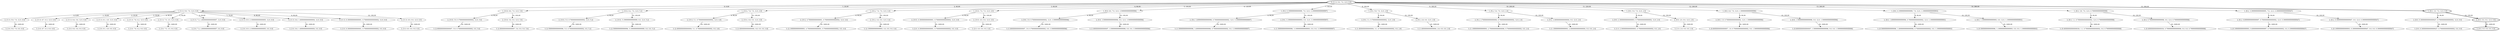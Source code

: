 strict digraph G {
  1 [ style="solid" label="2; [11.0, 9.0, 7.0, 12.0, 6.0]" ];
  2 [ style="solid" label="3; [3.0, 9.0, 7.0, 0.0, 6.0]" ];
  3 [ style="solid" label="1; [11.0, 9.0, 7.0, 12.0, 6.0]" ];
  4 [ style="solid" label="2; [11.0, 8.7, 6.3, 12.0, 6.0]" ];
  5 [ style="solid" label="3; [3.0, 8.7, 6.3, 0.0, 6.0]" ];
  6 [ style="solid" label="2; [11.0, 8.4, 5.6, 12.0, 6.0]" ];
  7 [ style="solid" label="3; [3.0, 8.4, 5.6, 0.0, 6.0]" ];
  8 [ style="solid" label="2; [11.0, 8.1, 4.9, 12.0, 6.0]" ];
  9 [ style="solid" label="3; [3.0, 8.1, 4.9, 0.0, 6.0]" ];
  10 [ style="solid" label="2; [11.0, 7.8, 4.2, 12.0, 6.0]" ];
  11 [ style="solid" label="3; [3.0, 7.8, 4.2, 0.0, 6.0]" ];
  12 [ style="solid" label="2; [11.0, 7.5, 3.5, 12.0, 6.0]" ];
  13 [ style="solid" label="3; [3.0, 7.5, 3.5, 0.0, 6.0]" ];
  14 [ style="solid" label="2; [11.0, 7.2, 2.8000000000000007, 12.0, 6.0]" ];
  15 [ style="solid" label="3; [3.0, 7.2, 2.8000000000000007, 0.0, 6.0]" ];
  16 [ style="solid" label="2; [11.0, 6.9, 2.1000000000000005, 12.0, 6.0]" ];
  17 [ style="solid" label="3; [3.0, 6.9, 2.1000000000000005, 0.0, 6.0]" ];
  18 [ style="solid" label="2; [11.0, 6.6, 1.4000000000000004, 12.0, 6.0]" ];
  19 [ style="solid" label="3; [3.0, 6.6, 1.4000000000000004, 0.0, 6.0]" ];
  20 [ style="solid" label="2; [11.0, 6.300000000000001, 0.7000000000000002, 12.0, 6.0]" ];
  21 [ style="solid" label="3; [3.0, 6.300000000000001, 0.7000000000000002, 0.0, 6.0]" ];
  22 [ style="solid" label="2; [11.0, 6.0, 0.0, 12.0, 6.0]" ];
  23 [ style="solid" label="3; [3.0, 6.0, 0.0, 0.0, 6.0]" ];
  24 [ style="bold" label="0; [11.0, 9.0, 7.0, 12.0, 6.0]" ];
  25 [ style="solid" label="2; [10.8, 5.9, 0.7000000000000002, 12.0, 5.6]" ];
  26 [ style="solid" label="3; [2.8000000000000007, 5.9, 0.7000000000000002, 0.0, 5.6]" ];
  27 [ style="solid" label="1; [10.8, 8.6, 7.0, 12.0, 5.6]" ];
  28 [ style="solid" label="2; [10.8, 5.6, 0.0, 12.0, 5.6]" ];
  29 [ style="solid" label="3; [2.8000000000000007, 5.6, 0.0, 0.0, 5.6]" ];
  30 [ style="solid" label="2; [10.6, 5.5, 0.7000000000000002, 12.0, 5.2]" ];
  31 [ style="solid" label="3; [2.5999999999999996, 5.5, 0.7000000000000002, 0.0, 5.2]" ];
  32 [ style="solid" label="1; [10.6, 8.2, 7.0, 12.0, 5.2]" ];
  33 [ style="solid" label="2; [10.6, 5.199999999999999, 0.0, 12.0, 5.2]" ];
  34 [ style="solid" label="3; [2.5999999999999996, 5.199999999999999, 0.0, 0.0, 5.2]" ];
  35 [ style="solid" label="2; [10.4, 5.1, 0.7000000000000002, 12.0, 4.8]" ];
  36 [ style="solid" label="3; [2.4000000000000004, 5.1, 0.7000000000000002, 0.0, 4.8]" ];
  37 [ style="solid" label="1; [10.4, 7.8, 7.0, 12.0, 4.8]" ];
  38 [ style="solid" label="2; [10.4, 4.8, 0.0, 12.0, 4.8]" ];
  39 [ style="solid" label="3; [2.4000000000000004, 4.8, 0.0, 0.0, 4.8]" ];
  40 [ style="solid" label="2; [10.2, 4.700000000000001, 0.7000000000000002, 12.0, 4.4]" ];
  41 [ style="solid" label="3; [2.1999999999999993, 4.700000000000001, 0.7000000000000002, 0.0, 4.4]" ];
  42 [ style="solid" label="1; [10.2, 7.4, 7.0, 12.0, 4.4]" ];
  43 [ style="solid" label="2; [10.2, 4.4, 0.0, 12.0, 4.4]" ];
  44 [ style="solid" label="3; [2.1999999999999993, 4.4, 0.0, 0.0, 4.4]" ];
  45 [ style="solid" label="2; [10.0, 4.300000000000001, 0.7000000000000002, 12.0, 4.0]" ];
  46 [ style="solid" label="3; [2.0, 4.300000000000001, 0.7000000000000002, 0.0, 4.0]" ];
  47 [ style="solid" label="1; [10.0, 7.0, 7.0, 12.0, 4.0]" ];
  48 [ style="solid" label="2; [10.0, 4.0, 0.0, 12.0, 4.0]" ];
  49 [ style="solid" label="3; [2.0, 4.0, 0.0, 0.0, 4.0]" ];
  50 [ style="solid" label="2; [9.8, 3.9, 0.7000000000000002, 12.0, 3.5999999999999996]" ];
  51 [ style="solid" label="3; [1.8000000000000007, 3.9, 0.7000000000000002, 0.0, 3.5999999999999996]" ];
  52 [ style="solid" label="1; [9.8, 6.6, 7.0, 12.0, 3.5999999999999996]" ];
  53 [ style="solid" label="2; [9.8, 3.5999999999999996, 0.0, 12.0, 3.5999999999999996]" ];
  54 [ style="solid" label="3; [1.8000000000000007, 3.5999999999999996, 0.0, 0.0, 3.5999999999999996]" ];
  55 [ style="solid" label="2; [9.6, 3.4999999999999996, 0.7000000000000002, 12.0, 3.1999999999999997]" ];
  56 [ style="solid" label="3; [1.5999999999999996, 3.4999999999999996, 0.7000000000000002, 0.0, 3.1999999999999997]" ];
  57 [ style="solid" label="1; [9.6, 6.199999999999999, 7.0, 12.0, 3.1999999999999997]" ];
  58 [ style="solid" label="2; [9.6, 3.1999999999999993, 0.0, 12.0, 3.1999999999999997]" ];
  59 [ style="solid" label="3; [1.5999999999999996, 3.1999999999999993, 0.0, 0.0, 3.1999999999999997]" ];
  60 [ style="solid" label="2; [9.4, 3.1, 0.7000000000000002, 12.0, 2.8]" ];
  61 [ style="solid" label="3; [1.4000000000000004, 3.1, 0.7000000000000002, 0.0, 2.8]" ];
  62 [ style="solid" label="1; [9.4, 5.8, 7.0, 12.0, 2.8]" ];
  63 [ style="solid" label="2; [9.4, 2.8, 0.0, 12.0, 2.8]" ];
  64 [ style="solid" label="3; [1.4000000000000004, 2.8, 0.0, 0.0, 2.8]" ];
  65 [ style="solid" label="2; [9.2, 2.7000000000000006, 0.7000000000000002, 12.0, 2.4]" ];
  66 [ style="solid" label="3; [1.1999999999999993, 2.7000000000000006, 0.7000000000000002, 0.0, 2.4]" ];
  67 [ style="solid" label="1; [9.2, 5.4, 7.0, 12.0, 2.4]" ];
  68 [ style="solid" label="2; [9.2, 2.4000000000000004, 0.0, 12.0, 2.4]" ];
  69 [ style="solid" label="3; [1.1999999999999993, 2.4000000000000004, 0.0, 0.0, 2.4]" ];
  70 [ style="solid" label="2; [9.0, 2.3000000000000003, 0.7000000000000002, 12.0, 2.0]" ];
  71 [ style="solid" label="3; [1.0, 2.3000000000000003, 0.7000000000000002, 0.0, 2.0]" ];
  72 [ style="solid" label="1; [9.0, 5.0, 7.0, 12.0, 2.0]" ];
  73 [ style="solid" label="2; [9.0, 2.0, 0.0, 12.0, 2.0]" ];
  74 [ style="solid" label="3; [1.0, 2.0, 0.0, 0.0, 2.0]" ];
  75 [ style="solid" label="2; [8.8, 1.9, 0.7000000000000002, 12.0, 1.5999999999999996]" ];
  76 [ style="solid" label="3; [0.8000000000000007, 1.9, 0.7000000000000002, 0.0, 1.5999999999999996]" ];
  77 [ style="solid" label="1; [8.8, 4.6, 7.0, 12.0, 1.5999999999999996]" ];
  78 [ style="solid" label="2; [8.8, 1.5999999999999996, 0.0, 12.0, 1.5999999999999996]" ];
  79 [ style="solid" label="3; [0.8000000000000007, 1.5999999999999996, 0.0, 0.0, 1.5999999999999996]" ];
  80 [ style="solid" label="2; [8.6, 1.4999999999999996, 0.7000000000000002, 12.0, 1.1999999999999993]" ];
  81 [ style="solid" label="3; [0.5999999999999996, 1.4999999999999996, 0.7000000000000002, 0.0, 1.1999999999999993]" ];
  82 [ style="solid" label="1; [8.6, 4.199999999999999, 7.0, 12.0, 1.1999999999999993]" ];
  83 [ style="solid" label="2; [8.6, 1.1999999999999993, 0.0, 12.0, 1.1999999999999993]" ];
  84 [ style="solid" label="3; [0.5999999999999996, 1.1999999999999993, 0.0, 0.0, 1.1999999999999993]" ];
  85 [ style="solid" label="2; [8.4, 1.1, 0.7000000000000002, 12.0, 0.7999999999999998]" ];
  86 [ style="solid" label="3; [0.40000000000000036, 1.1, 0.7000000000000002, 0.0, 0.7999999999999998]" ];
  87 [ style="solid" label="1; [8.4, 3.8, 7.0, 12.0, 0.7999999999999998]" ];
  88 [ style="solid" label="2; [8.4, 0.7999999999999998, 0.0, 12.0, 0.7999999999999998]" ];
  89 [ style="solid" label="3; [0.40000000000000036, 0.7999999999999998, 0.0, 0.0, 0.7999999999999998]" ];
  90 [ style="solid" label="2; [8.2, 0.6999999999999997, 0.7000000000000002, 12.0, 0.39999999999999947]" ];
  91 [ style="solid" label="3; [0.1999999999999993, 0.6999999999999997, 0.7000000000000002, 0.0, 0.39999999999999947]" ];
  92 [ style="solid" label="1; [8.2, 3.3999999999999995, 7.0, 12.0, 0.39999999999999947]" ];
  93 [ style="solid" label="2; [8.2, 0.39999999999999947, 0.0, 12.0, 0.39999999999999947]" ];
  94 [ style="solid" label="3; [0.1999999999999993, 0.39999999999999947, 0.0, 0.0, 0.39999999999999947]" ];
  95 [ style="solid" label="2; [8.0, 0.30000000000000027, 0.7000000000000002, 12.0, 0.0]" ];
  96 [ style="solid" label="3; [0.0, 0.30000000000000027, 0.7000000000000002, 0.0, 0.0]" ];
  97 [ style="bold" label="1; [8.0, 3.0, 7.0, 12.0, 0.0]" ];
  98 [ style="bold" label="2; [8.0, 0.0, 0.0, 12.0, 0.0]" ];
  99 [ style="bold" label="3; [0.0, 0.0, 0.0, 0.0, 0.0]" ];
  1 -> 2 [ style="solid" label="20; 1600,00" ];
  3 -> 1 [ style="solid" label="0; 0,00" ];
  4 -> 5 [ style="solid" label="20; 1600,00" ];
  3 -> 4 [ style="solid" label="1; 10,00" ];
  6 -> 7 [ style="solid" label="20; 1600,00" ];
  3 -> 6 [ style="solid" label="2; 20,00" ];
  8 -> 9 [ style="solid" label="20; 1600,00" ];
  3 -> 8 [ style="solid" label="3; 30,00" ];
  10 -> 11 [ style="solid" label="20; 1600,00" ];
  3 -> 10 [ style="solid" label="4; 40,00" ];
  12 -> 13 [ style="solid" label="20; 1600,00" ];
  3 -> 12 [ style="solid" label="5; 50,00" ];
  14 -> 15 [ style="solid" label="20; 1600,00" ];
  3 -> 14 [ style="solid" label="6; 60,00" ];
  16 -> 17 [ style="solid" label="20; 1600,00" ];
  3 -> 16 [ style="solid" label="7; 70,00" ];
  18 -> 19 [ style="solid" label="20; 1600,00" ];
  3 -> 18 [ style="solid" label="8; 80,00" ];
  20 -> 21 [ style="solid" label="20; 1600,00" ];
  3 -> 20 [ style="solid" label="9; 90,00" ];
  22 -> 23 [ style="solid" label="20; 1600,00" ];
  3 -> 22 [ style="solid" label="10; 100,00" ];
  24 -> 3 [ style="solid" label="0; 0,00" ];
  25 -> 26 [ style="solid" label="20; 1600,00" ];
  27 -> 25 [ style="solid" label="9; 90,00" ];
  28 -> 29 [ style="solid" label="20; 1600,00" ];
  27 -> 28 [ style="solid" label="10; 100,00" ];
  24 -> 27 [ style="solid" label="1; 20,00" ];
  30 -> 31 [ style="solid" label="20; 1600,00" ];
  32 -> 30 [ style="solid" label="9; 90,00" ];
  33 -> 34 [ style="solid" label="20; 1600,00" ];
  32 -> 33 [ style="solid" label="10; 100,00" ];
  24 -> 32 [ style="solid" label="2; 40,00" ];
  35 -> 36 [ style="solid" label="20; 1600,00" ];
  37 -> 35 [ style="solid" label="9; 90,00" ];
  38 -> 39 [ style="solid" label="20; 1600,00" ];
  37 -> 38 [ style="solid" label="10; 100,00" ];
  24 -> 37 [ style="solid" label="3; 60,00" ];
  40 -> 41 [ style="solid" label="20; 1600,00" ];
  42 -> 40 [ style="solid" label="9; 90,00" ];
  43 -> 44 [ style="solid" label="20; 1600,00" ];
  42 -> 43 [ style="solid" label="10; 100,00" ];
  24 -> 42 [ style="solid" label="4; 80,00" ];
  45 -> 46 [ style="solid" label="20; 1600,00" ];
  47 -> 45 [ style="solid" label="9; 90,00" ];
  48 -> 49 [ style="solid" label="20; 1600,00" ];
  47 -> 48 [ style="solid" label="10; 100,00" ];
  24 -> 47 [ style="solid" label="5; 100,00" ];
  50 -> 51 [ style="solid" label="20; 1600,00" ];
  52 -> 50 [ style="solid" label="9; 90,00" ];
  53 -> 54 [ style="solid" label="20; 1600,00" ];
  52 -> 53 [ style="solid" label="10; 100,00" ];
  24 -> 52 [ style="solid" label="6; 120,00" ];
  55 -> 56 [ style="solid" label="20; 1600,00" ];
  57 -> 55 [ style="solid" label="9; 90,00" ];
  58 -> 59 [ style="solid" label="20; 1600,00" ];
  57 -> 58 [ style="solid" label="10; 100,00" ];
  24 -> 57 [ style="solid" label="7; 140,00" ];
  60 -> 61 [ style="solid" label="20; 1600,00" ];
  62 -> 60 [ style="solid" label="9; 90,00" ];
  63 -> 64 [ style="solid" label="20; 1600,00" ];
  62 -> 63 [ style="solid" label="10; 100,00" ];
  24 -> 62 [ style="solid" label="8; 160,00" ];
  65 -> 66 [ style="solid" label="20; 1600,00" ];
  67 -> 65 [ style="solid" label="9; 90,00" ];
  68 -> 69 [ style="solid" label="20; 1600,00" ];
  67 -> 68 [ style="solid" label="10; 100,00" ];
  24 -> 67 [ style="solid" label="9; 180,00" ];
  70 -> 71 [ style="solid" label="20; 1600,00" ];
  72 -> 70 [ style="solid" label="9; 90,00" ];
  73 -> 74 [ style="solid" label="20; 1600,00" ];
  72 -> 73 [ style="solid" label="10; 100,00" ];
  24 -> 72 [ style="solid" label="10; 200,00" ];
  75 -> 76 [ style="solid" label="20; 1600,00" ];
  77 -> 75 [ style="solid" label="9; 90,00" ];
  78 -> 79 [ style="solid" label="20; 1600,00" ];
  77 -> 78 [ style="solid" label="10; 100,00" ];
  24 -> 77 [ style="solid" label="11; 220,00" ];
  80 -> 81 [ style="solid" label="20; 1600,00" ];
  82 -> 80 [ style="solid" label="9; 90,00" ];
  83 -> 84 [ style="solid" label="20; 1600,00" ];
  82 -> 83 [ style="solid" label="10; 100,00" ];
  24 -> 82 [ style="solid" label="12; 240,00" ];
  85 -> 86 [ style="solid" label="20; 1600,00" ];
  87 -> 85 [ style="solid" label="9; 90,00" ];
  88 -> 89 [ style="solid" label="20; 1600,00" ];
  87 -> 88 [ style="solid" label="10; 100,00" ];
  24 -> 87 [ style="solid" label="13; 260,00" ];
  90 -> 91 [ style="solid" label="20; 1600,00" ];
  92 -> 90 [ style="solid" label="9; 90,00" ];
  93 -> 94 [ style="solid" label="20; 1600,00" ];
  92 -> 93 [ style="solid" label="10; 100,00" ];
  24 -> 92 [ style="solid" label="14; 280,00" ];
  95 -> 96 [ style="solid" label="20; 1600,00" ];
  97 -> 95 [ style="solid" label="9; 90,00" ];
  98 -> 99 [ style="bold" label="20; 1600,00" ];
  97 -> 98 [ style="bold" label="10; 100,00" ];
  24 -> 97 [ style="bold" label="15; 300,00" ];
}

